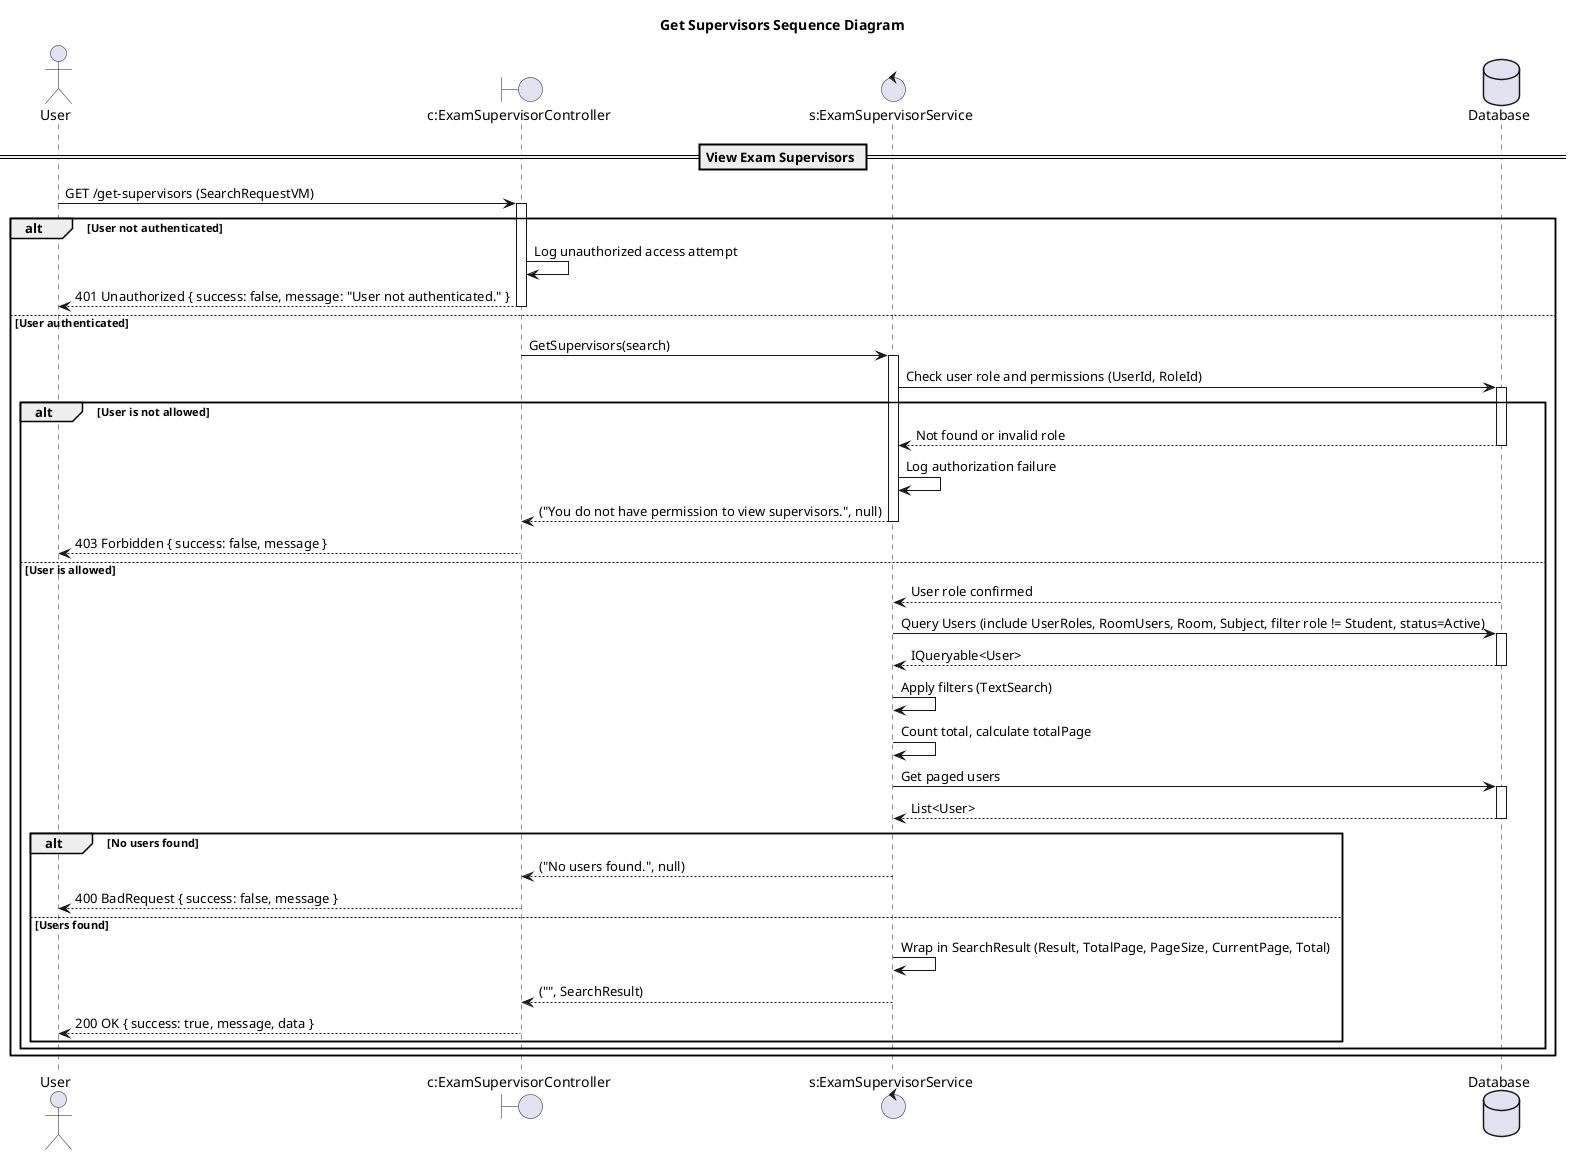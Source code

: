 @startuml

title Get Supervisors Sequence Diagram

actor "User" as Client
boundary "c:ExamSupervisorController" as Controller
control "s:ExamSupervisorService" as Service
database "Database" as DB

== View Exam Supervisors ==

Client -> Controller: GET /get-supervisors (SearchRequestVM)
activate Controller

alt User not authenticated
    Controller -> Controller: Log unauthorized access attempt
    Controller --> Client: 401 Unauthorized { success: false, message: "User not authenticated." }
    deactivate Controller
else User authenticated
    Controller -> Service: GetSupervisors(search)
    activate Service

    Service -> DB: Check user role and permissions (UserId, RoleId)
    activate DB
    alt User is not allowed
        DB --> Service: Not found or invalid role
        deactivate DB
        Service -> Service: Log authorization failure
        Service --> Controller: ("You do not have permission to view supervisors.", null)
        deactivate Service
        Controller --> Client: 403 Forbidden { success: false, message }
        deactivate Controller
    else User is allowed
        DB --> Service: User role confirmed
        deactivate DB

        Service -> DB: Query Users (include UserRoles, RoomUsers, Room, Subject, filter role != Student, status=Active)
        activate DB
        DB --> Service: IQueryable<User>
        deactivate DB

        Service -> Service: Apply filters (TextSearch)
        Service -> Service: Count total, calculate totalPage
        Service -> DB: Get paged users
        activate DB
        DB --> Service: List<User>
        deactivate DB

        alt No users found
            Service --> Controller: ("No users found.", null)
            deactivate Service
            Controller --> Client: 400 BadRequest { success: false, message }
            deactivate Controller
        else Users found
            Service -> Service: Wrap in SearchResult (Result, TotalPage, PageSize, CurrentPage, Total)
            Service --> Controller: ("", SearchResult)
            deactivate Service
            Controller --> Client: 200 OK { success: true, message, data }
            deactivate Controller
        end alt
    end alt
end alt

@enduml 